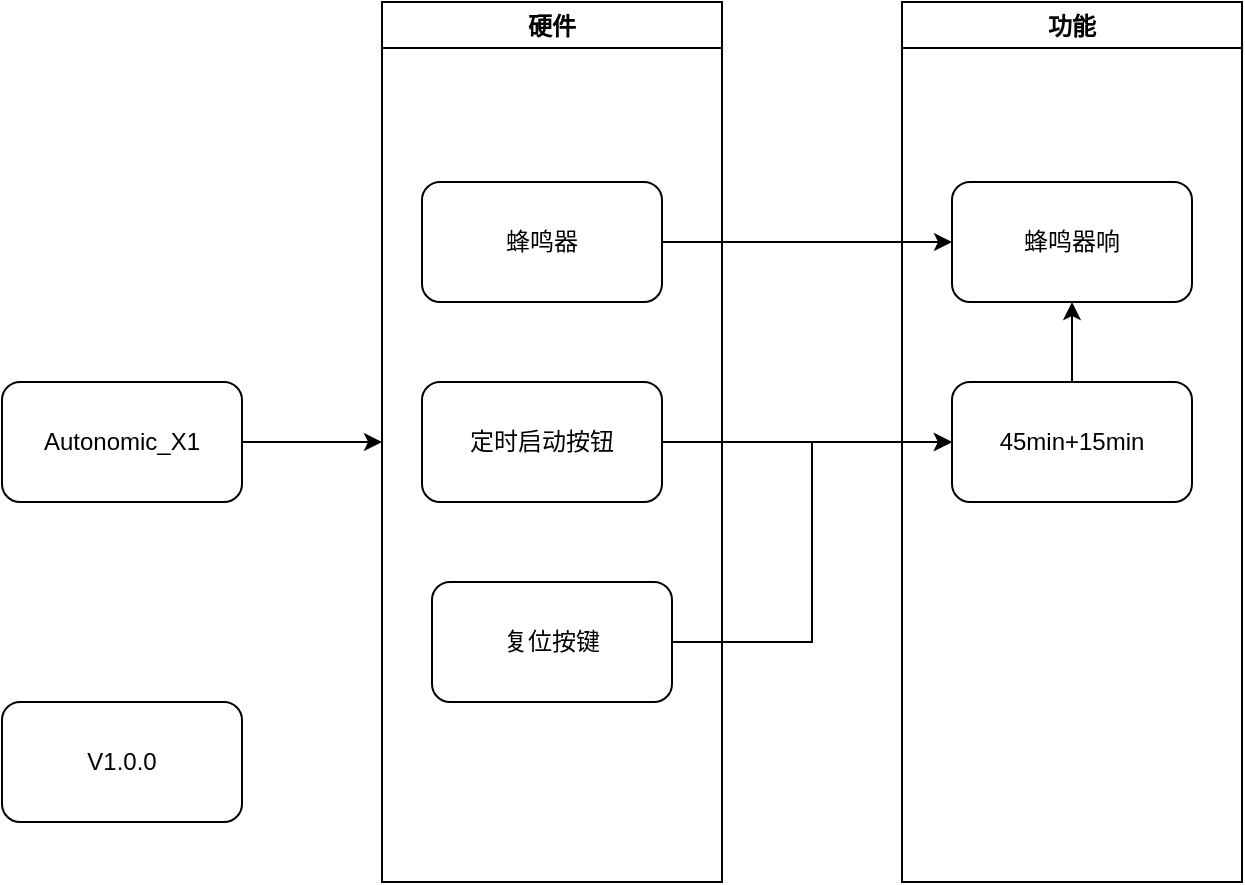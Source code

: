 <mxfile version="19.0.3" type="device"><diagram id="HQqP_wUIDwGx3ONKbqZH" name="V1.0.0"><mxGraphModel dx="1121" dy="714" grid="1" gridSize="10" guides="1" tooltips="1" connect="1" arrows="1" fold="1" page="1" pageScale="1" pageWidth="827" pageHeight="583" math="0" shadow="0"><root><mxCell id="0"/><mxCell id="1" parent="0"/><mxCell id="_r5vzD691ngubAV7o-4L-3" style="edgeStyle=orthogonalEdgeStyle;rounded=0;orthogonalLoop=1;jettySize=auto;html=1;entryX=0;entryY=0.5;entryDx=0;entryDy=0;endArrow=classic;endFill=1;" edge="1" parent="1" source="EtSIHB9Nqn09bRoKWi6C-1" target="EtSIHB9Nqn09bRoKWi6C-18"><mxGeometry relative="1" as="geometry"/></mxCell><mxCell id="EtSIHB9Nqn09bRoKWi6C-1" value="Autonomic_X1" style="rounded=1;whiteSpace=wrap;html=1;" parent="1" vertex="1"><mxGeometry x="90" y="250" width="120" height="60" as="geometry"/></mxCell><mxCell id="EtSIHB9Nqn09bRoKWi6C-18" value="硬件" style="swimlane;glass=0;" parent="1" vertex="1"><mxGeometry x="280" y="60" width="170" height="440" as="geometry"/></mxCell><mxCell id="EtSIHB9Nqn09bRoKWi6C-3" value="复位按键" style="rounded=1;whiteSpace=wrap;html=1;" parent="EtSIHB9Nqn09bRoKWi6C-18" vertex="1"><mxGeometry x="25" y="290" width="120" height="60" as="geometry"/></mxCell><mxCell id="EtSIHB9Nqn09bRoKWi6C-8" value="定时启动按钮" style="rounded=1;whiteSpace=wrap;html=1;" parent="EtSIHB9Nqn09bRoKWi6C-18" vertex="1"><mxGeometry x="20" y="190" width="120" height="60" as="geometry"/></mxCell><mxCell id="EtSIHB9Nqn09bRoKWi6C-5" value="蜂鸣器" style="rounded=1;whiteSpace=wrap;html=1;" parent="EtSIHB9Nqn09bRoKWi6C-18" vertex="1"><mxGeometry x="20" y="90" width="120" height="60" as="geometry"/></mxCell><mxCell id="EtSIHB9Nqn09bRoKWi6C-19" value="功能" style="swimlane;glass=0;" parent="1" vertex="1"><mxGeometry x="540" y="60" width="170" height="440" as="geometry"><mxRectangle x="790" y="220" width="60" height="23" as="alternateBounds"/></mxGeometry></mxCell><mxCell id="_r5vzD691ngubAV7o-4L-9" value="" style="edgeStyle=orthogonalEdgeStyle;rounded=0;orthogonalLoop=1;jettySize=auto;html=1;endArrow=classic;endFill=1;" edge="1" parent="EtSIHB9Nqn09bRoKWi6C-19" source="EtSIHB9Nqn09bRoKWi6C-6" target="_r5vzD691ngubAV7o-4L-5"><mxGeometry relative="1" as="geometry"/></mxCell><mxCell id="EtSIHB9Nqn09bRoKWi6C-6" value="45min+15min" style="rounded=1;whiteSpace=wrap;html=1;" parent="EtSIHB9Nqn09bRoKWi6C-19" vertex="1"><mxGeometry x="25" y="190" width="120" height="60" as="geometry"/></mxCell><mxCell id="_r5vzD691ngubAV7o-4L-5" value="蜂鸣器响" style="rounded=1;whiteSpace=wrap;html=1;" vertex="1" parent="EtSIHB9Nqn09bRoKWi6C-19"><mxGeometry x="25" y="90" width="120" height="60" as="geometry"/></mxCell><mxCell id="EtSIHB9Nqn09bRoKWi6C-23" value="V1.0.0" style="rounded=1;whiteSpace=wrap;html=1;glass=0;" parent="1" vertex="1"><mxGeometry x="90" y="410" width="120" height="60" as="geometry"/></mxCell><mxCell id="_r5vzD691ngubAV7o-4L-6" style="edgeStyle=orthogonalEdgeStyle;rounded=0;orthogonalLoop=1;jettySize=auto;html=1;entryX=0;entryY=0.5;entryDx=0;entryDy=0;endArrow=classic;endFill=1;" edge="1" parent="1" source="EtSIHB9Nqn09bRoKWi6C-5" target="_r5vzD691ngubAV7o-4L-5"><mxGeometry relative="1" as="geometry"/></mxCell><mxCell id="_r5vzD691ngubAV7o-4L-7" style="edgeStyle=orthogonalEdgeStyle;rounded=0;orthogonalLoop=1;jettySize=auto;html=1;entryX=0;entryY=0.5;entryDx=0;entryDy=0;endArrow=classic;endFill=1;" edge="1" parent="1" source="EtSIHB9Nqn09bRoKWi6C-8" target="EtSIHB9Nqn09bRoKWi6C-6"><mxGeometry relative="1" as="geometry"/></mxCell><mxCell id="_r5vzD691ngubAV7o-4L-8" style="edgeStyle=orthogonalEdgeStyle;rounded=0;orthogonalLoop=1;jettySize=auto;html=1;entryX=0;entryY=0.5;entryDx=0;entryDy=0;endArrow=classic;endFill=1;" edge="1" parent="1" source="EtSIHB9Nqn09bRoKWi6C-3" target="EtSIHB9Nqn09bRoKWi6C-6"><mxGeometry relative="1" as="geometry"/></mxCell></root></mxGraphModel></diagram></mxfile>